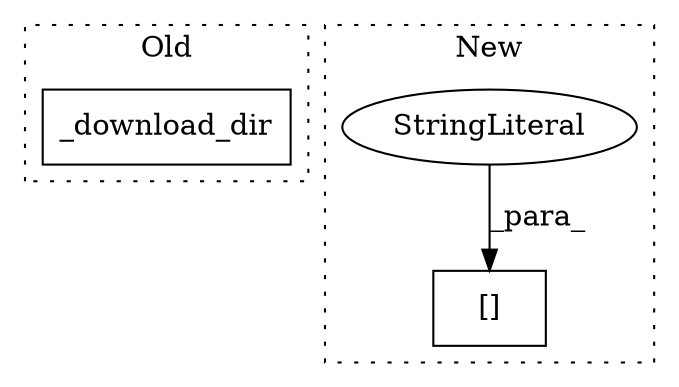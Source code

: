 digraph G {
subgraph cluster0 {
1 [label="_download_dir" a="32" s="8637,8661" l="14,1" shape="box"];
label = "Old";
style="dotted";
}
subgraph cluster1 {
2 [label="[]" a="2" s="8490,8534" l="33,1" shape="box"];
3 [label="StringLiteral" a="45" s="8523" l="11" shape="ellipse"];
label = "New";
style="dotted";
}
3 -> 2 [label="_para_"];
}